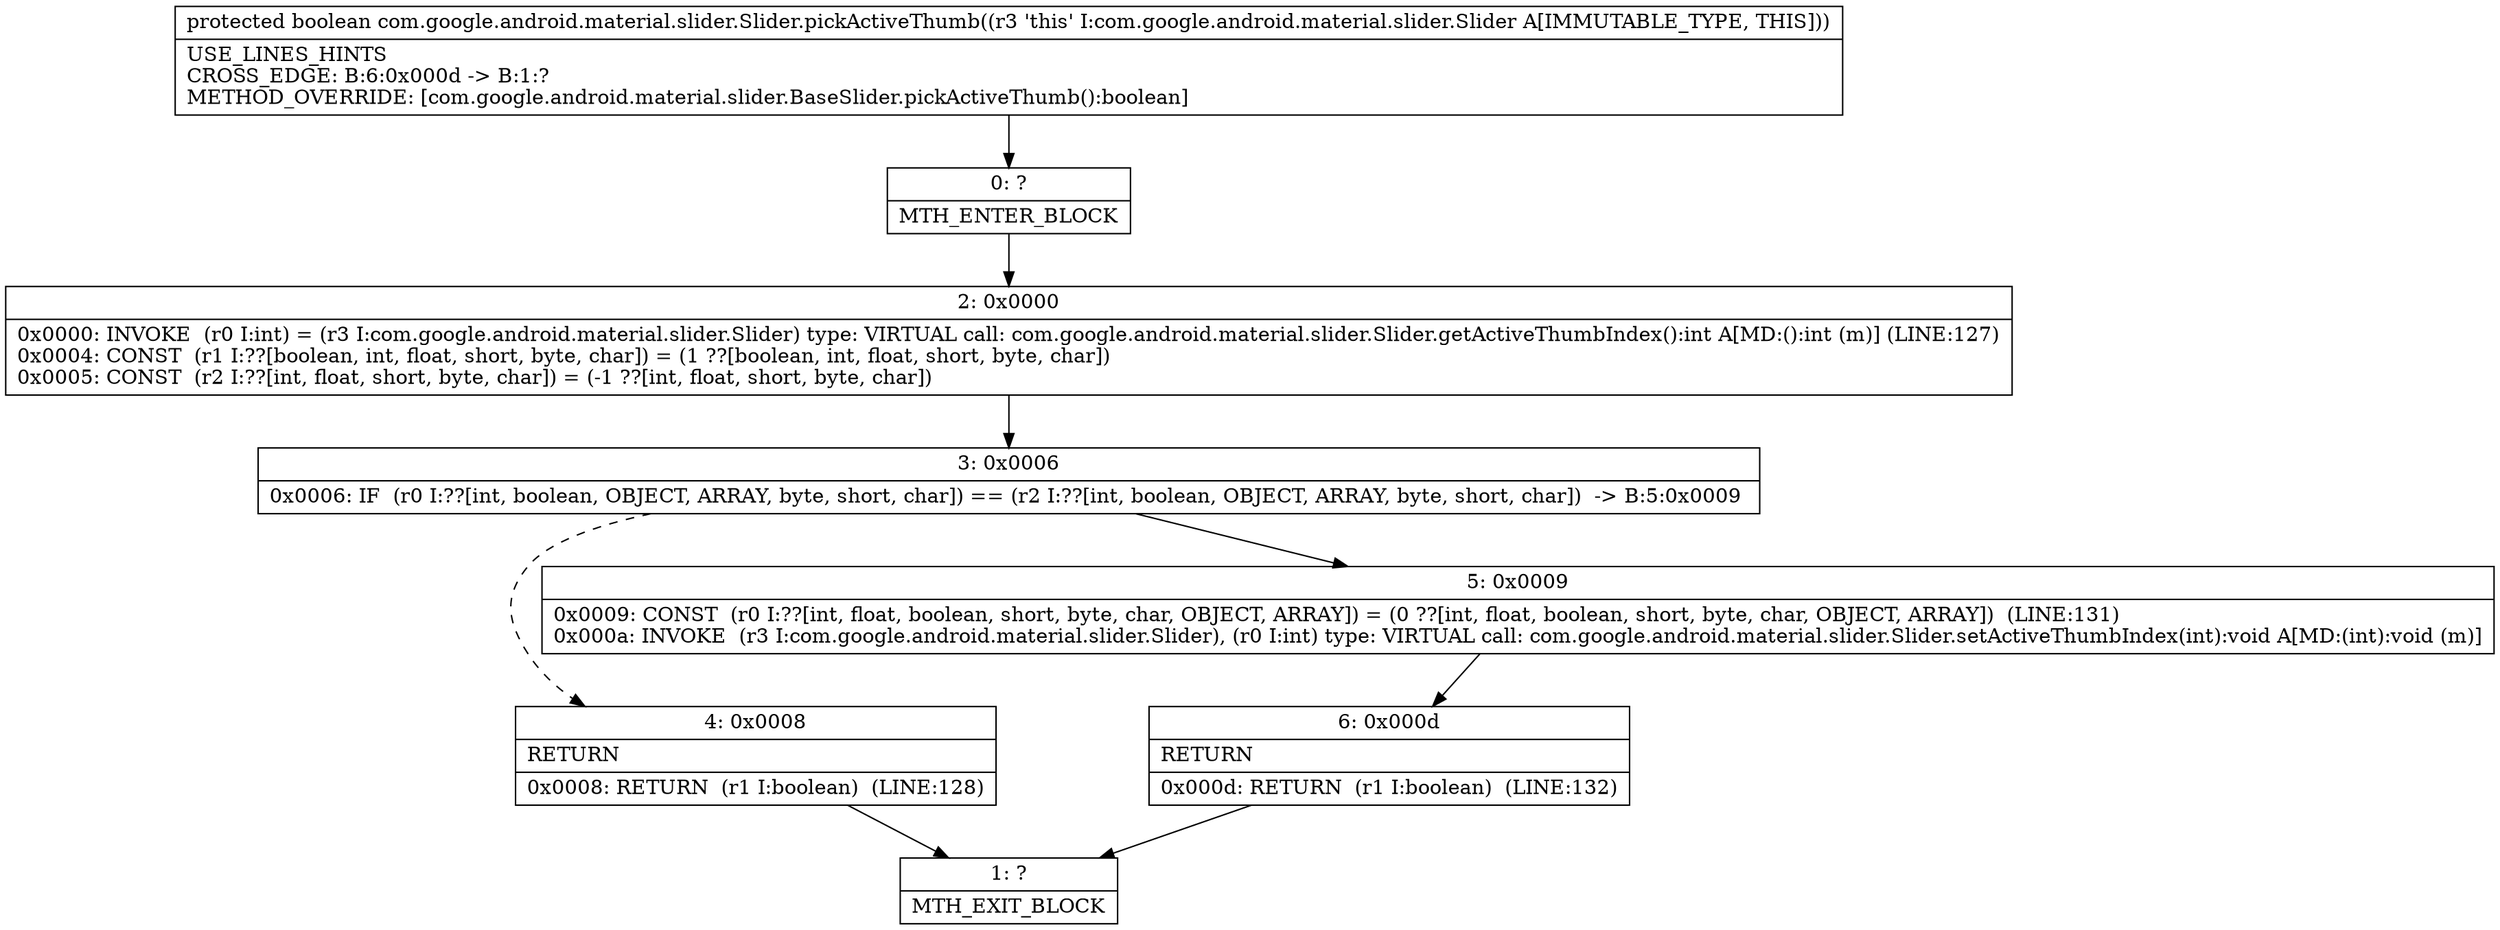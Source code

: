 digraph "CFG forcom.google.android.material.slider.Slider.pickActiveThumb()Z" {
Node_0 [shape=record,label="{0\:\ ?|MTH_ENTER_BLOCK\l}"];
Node_2 [shape=record,label="{2\:\ 0x0000|0x0000: INVOKE  (r0 I:int) = (r3 I:com.google.android.material.slider.Slider) type: VIRTUAL call: com.google.android.material.slider.Slider.getActiveThumbIndex():int A[MD:():int (m)] (LINE:127)\l0x0004: CONST  (r1 I:??[boolean, int, float, short, byte, char]) = (1 ??[boolean, int, float, short, byte, char]) \l0x0005: CONST  (r2 I:??[int, float, short, byte, char]) = (\-1 ??[int, float, short, byte, char]) \l}"];
Node_3 [shape=record,label="{3\:\ 0x0006|0x0006: IF  (r0 I:??[int, boolean, OBJECT, ARRAY, byte, short, char]) == (r2 I:??[int, boolean, OBJECT, ARRAY, byte, short, char])  \-\> B:5:0x0009 \l}"];
Node_4 [shape=record,label="{4\:\ 0x0008|RETURN\l|0x0008: RETURN  (r1 I:boolean)  (LINE:128)\l}"];
Node_1 [shape=record,label="{1\:\ ?|MTH_EXIT_BLOCK\l}"];
Node_5 [shape=record,label="{5\:\ 0x0009|0x0009: CONST  (r0 I:??[int, float, boolean, short, byte, char, OBJECT, ARRAY]) = (0 ??[int, float, boolean, short, byte, char, OBJECT, ARRAY])  (LINE:131)\l0x000a: INVOKE  (r3 I:com.google.android.material.slider.Slider), (r0 I:int) type: VIRTUAL call: com.google.android.material.slider.Slider.setActiveThumbIndex(int):void A[MD:(int):void (m)]\l}"];
Node_6 [shape=record,label="{6\:\ 0x000d|RETURN\l|0x000d: RETURN  (r1 I:boolean)  (LINE:132)\l}"];
MethodNode[shape=record,label="{protected boolean com.google.android.material.slider.Slider.pickActiveThumb((r3 'this' I:com.google.android.material.slider.Slider A[IMMUTABLE_TYPE, THIS]))  | USE_LINES_HINTS\lCROSS_EDGE: B:6:0x000d \-\> B:1:?\lMETHOD_OVERRIDE: [com.google.android.material.slider.BaseSlider.pickActiveThumb():boolean]\l}"];
MethodNode -> Node_0;Node_0 -> Node_2;
Node_2 -> Node_3;
Node_3 -> Node_4[style=dashed];
Node_3 -> Node_5;
Node_4 -> Node_1;
Node_5 -> Node_6;
Node_6 -> Node_1;
}

